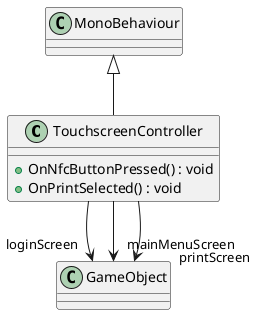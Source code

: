 @startuml
class TouchscreenController {
    + OnNfcButtonPressed() : void
    + OnPrintSelected() : void
}
MonoBehaviour <|-- TouchscreenController
TouchscreenController --> "loginScreen" GameObject
TouchscreenController --> "mainMenuScreen" GameObject
TouchscreenController --> "printScreen" GameObject
@enduml
